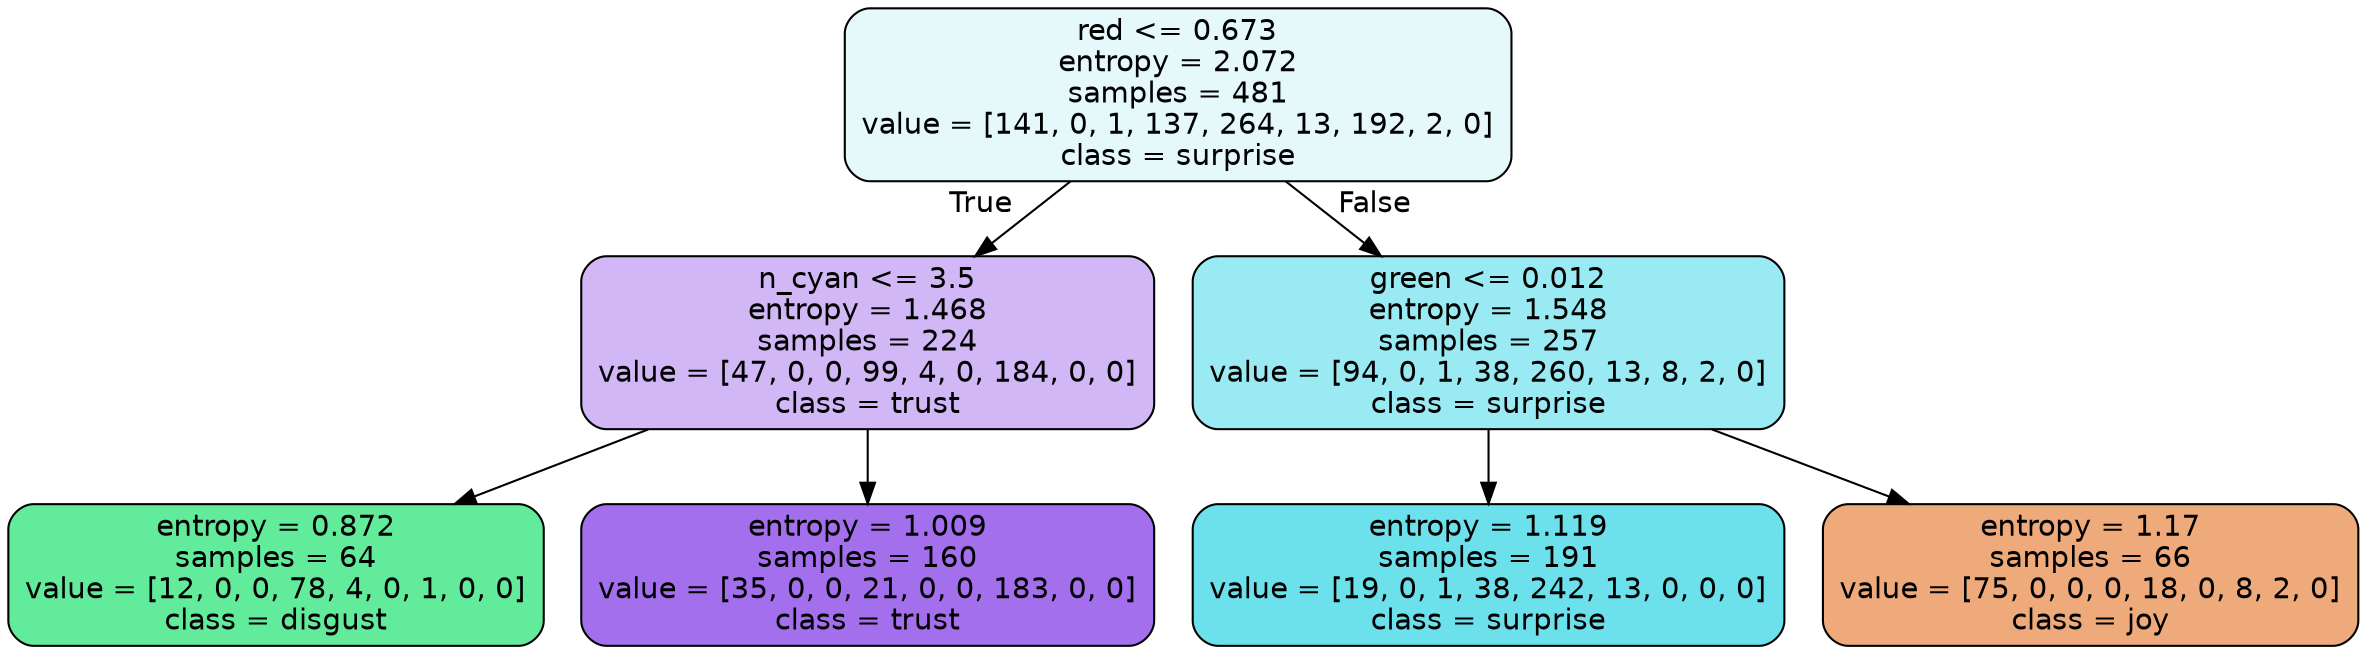 digraph Tree {
node [shape=box, style="filled, rounded", color="black", fontname=helvetica] ;
edge [fontname=helvetica] ;
0 [label="red <= 0.673\nentropy = 2.072\nsamples = 481\nvalue = [141, 0, 1, 137, 264, 13, 192, 2, 0]\nclass = surprise", fillcolor="#39d7e521"] ;
1 [label="n_cyan <= 3.5\nentropy = 1.468\nsamples = 224\nvalue = [47, 0, 0, 99, 4, 0, 184, 0, 0]\nclass = trust", fillcolor="#8139e55c"] ;
0 -> 1 [labeldistance=2.5, labelangle=45, headlabel="True"] ;
2 [label="entropy = 0.872\nsamples = 64\nvalue = [12, 0, 0, 78, 4, 0, 1, 0, 0]\nclass = disgust", fillcolor="#39e581cb"] ;
1 -> 2 ;
3 [label="entropy = 1.009\nsamples = 160\nvalue = [35, 0, 0, 21, 0, 0, 183, 0, 0]\nclass = trust", fillcolor="#8139e5b9"] ;
1 -> 3 ;
4 [label="green <= 0.012\nentropy = 1.548\nsamples = 257\nvalue = [94, 0, 1, 38, 260, 13, 8, 2, 0]\nclass = surprise", fillcolor="#39d7e583"] ;
0 -> 4 [labeldistance=2.5, labelangle=-45, headlabel="False"] ;
5 [label="entropy = 1.119\nsamples = 191\nvalue = [19, 0, 1, 38, 242, 13, 0, 0, 0]\nclass = surprise", fillcolor="#39d7e5bd"] ;
4 -> 5 ;
6 [label="entropy = 1.17\nsamples = 66\nvalue = [75, 0, 0, 0, 18, 0, 8, 2, 0]\nclass = joy", fillcolor="#e58139ab"] ;
4 -> 6 ;
}